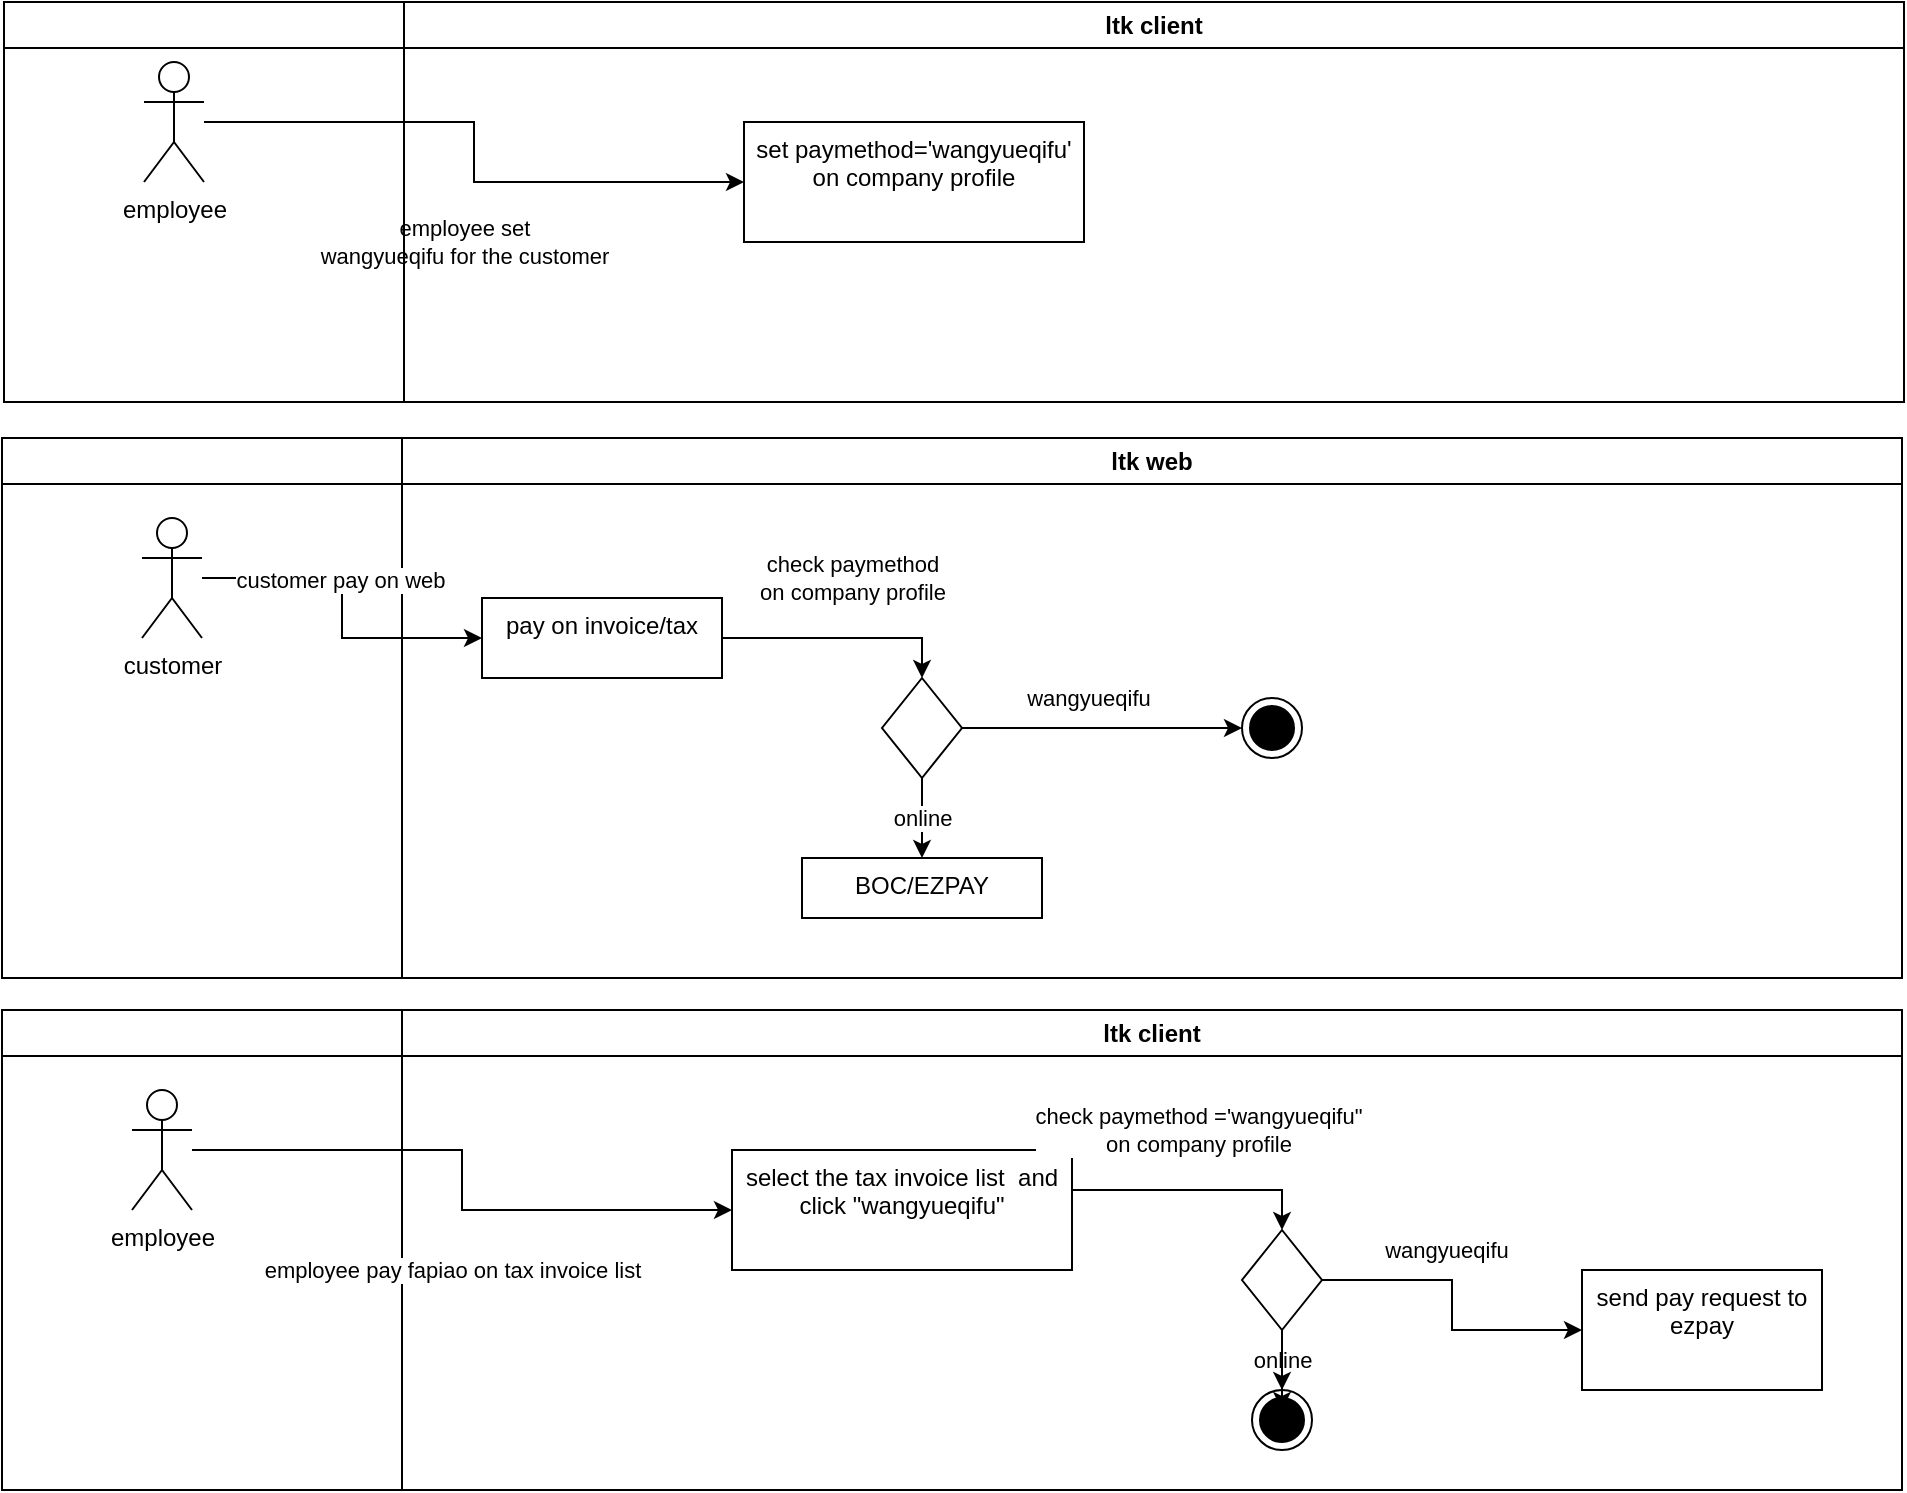 <mxfile version="21.5.0" type="github" pages="2">
  <diagram name="第 1 页" id="QOnTSSQmwPnzcd5Xkw5Z">
    <mxGraphModel dx="1687" dy="871" grid="0" gridSize="10" guides="0" tooltips="1" connect="0" arrows="1" fold="1" page="1" pageScale="1" pageWidth="10000" pageHeight="10000" math="0" shadow="0">
      <root>
        <mxCell id="0" />
        <mxCell id="1" parent="0" />
        <mxCell id="YfxHdZobSpgit8-oHWuQ-1" value="" style="swimlane;whiteSpace=wrap;html=1;" parent="1" vertex="1">
          <mxGeometry x="313" y="291" width="200" height="270" as="geometry" />
        </mxCell>
        <mxCell id="YfxHdZobSpgit8-oHWuQ-20" value="customer" style="shape=umlActor;verticalLabelPosition=bottom;verticalAlign=top;html=1;" parent="YfxHdZobSpgit8-oHWuQ-1" vertex="1">
          <mxGeometry x="70" y="40" width="30" height="60" as="geometry" />
        </mxCell>
        <mxCell id="YfxHdZobSpgit8-oHWuQ-2" value="ltk web" style="swimlane;whiteSpace=wrap;html=1;startSize=23;" parent="1" vertex="1">
          <mxGeometry x="513" y="291" width="750" height="270" as="geometry" />
        </mxCell>
        <mxCell id="YfxHdZobSpgit8-oHWuQ-27" value="check paymethod &lt;br&gt;on company profile" style="edgeStyle=orthogonalEdgeStyle;rounded=0;orthogonalLoop=1;jettySize=auto;html=1;" parent="YfxHdZobSpgit8-oHWuQ-2" source="YfxHdZobSpgit8-oHWuQ-24" target="YfxHdZobSpgit8-oHWuQ-26" edge="1">
          <mxGeometry x="0.071" y="30" relative="1" as="geometry">
            <Array as="points">
              <mxPoint x="220" y="100" />
              <mxPoint x="220" y="100" />
            </Array>
            <mxPoint as="offset" />
          </mxGeometry>
        </mxCell>
        <mxCell id="YfxHdZobSpgit8-oHWuQ-24" value="pay on invoice/tax" style="whiteSpace=wrap;html=1;verticalAlign=top;" parent="YfxHdZobSpgit8-oHWuQ-2" vertex="1">
          <mxGeometry x="40" y="80" width="120" height="40" as="geometry" />
        </mxCell>
        <mxCell id="YfxHdZobSpgit8-oHWuQ-30" value="online" style="edgeStyle=orthogonalEdgeStyle;rounded=0;orthogonalLoop=1;jettySize=auto;html=1;" parent="YfxHdZobSpgit8-oHWuQ-2" source="YfxHdZobSpgit8-oHWuQ-26" target="YfxHdZobSpgit8-oHWuQ-29" edge="1">
          <mxGeometry relative="1" as="geometry" />
        </mxCell>
        <mxCell id="YfxHdZobSpgit8-oHWuQ-34" value="" style="edgeStyle=orthogonalEdgeStyle;rounded=0;orthogonalLoop=1;jettySize=auto;html=1;entryX=0;entryY=0.5;entryDx=0;entryDy=0;" parent="YfxHdZobSpgit8-oHWuQ-2" source="YfxHdZobSpgit8-oHWuQ-26" target="YfxHdZobSpgit8-oHWuQ-35" edge="1">
          <mxGeometry relative="1" as="geometry">
            <mxPoint x="430" y="115" as="targetPoint" />
            <Array as="points" />
          </mxGeometry>
        </mxCell>
        <mxCell id="YfxHdZobSpgit8-oHWuQ-36" value="wangyueqifu" style="edgeLabel;html=1;align=center;verticalAlign=middle;resizable=0;points=[];" parent="YfxHdZobSpgit8-oHWuQ-34" vertex="1" connectable="0">
          <mxGeometry x="-0.407" y="1" relative="1" as="geometry">
            <mxPoint x="21" y="-14" as="offset" />
          </mxGeometry>
        </mxCell>
        <mxCell id="YfxHdZobSpgit8-oHWuQ-26" value="" style="rhombus;whiteSpace=wrap;html=1;verticalAlign=top;" parent="YfxHdZobSpgit8-oHWuQ-2" vertex="1">
          <mxGeometry x="240" y="120" width="40" height="50" as="geometry" />
        </mxCell>
        <mxCell id="YfxHdZobSpgit8-oHWuQ-28" style="edgeStyle=orthogonalEdgeStyle;rounded=0;orthogonalLoop=1;jettySize=auto;html=1;exitX=0.5;exitY=1;exitDx=0;exitDy=0;" parent="YfxHdZobSpgit8-oHWuQ-2" source="YfxHdZobSpgit8-oHWuQ-26" target="YfxHdZobSpgit8-oHWuQ-26" edge="1">
          <mxGeometry relative="1" as="geometry" />
        </mxCell>
        <mxCell id="YfxHdZobSpgit8-oHWuQ-29" value="BOC/EZPAY" style="whiteSpace=wrap;html=1;verticalAlign=top;" parent="YfxHdZobSpgit8-oHWuQ-2" vertex="1">
          <mxGeometry x="200" y="210" width="120" height="30" as="geometry" />
        </mxCell>
        <mxCell id="YfxHdZobSpgit8-oHWuQ-35" value="" style="ellipse;html=1;shape=endState;fillColor=strokeColor;" parent="YfxHdZobSpgit8-oHWuQ-2" vertex="1">
          <mxGeometry x="420" y="130" width="30" height="30" as="geometry" />
        </mxCell>
        <mxCell id="YfxHdZobSpgit8-oHWuQ-25" value="" style="edgeStyle=orthogonalEdgeStyle;rounded=0;orthogonalLoop=1;jettySize=auto;html=1;" parent="1" source="YfxHdZobSpgit8-oHWuQ-20" target="YfxHdZobSpgit8-oHWuQ-24" edge="1">
          <mxGeometry relative="1" as="geometry" />
        </mxCell>
        <mxCell id="YfxHdZobSpgit8-oHWuQ-44" value="customer pay on web" style="edgeLabel;html=1;align=center;verticalAlign=middle;resizable=0;points=[];" parent="YfxHdZobSpgit8-oHWuQ-25" vertex="1" connectable="0">
          <mxGeometry x="-0.165" y="-1" relative="1" as="geometry">
            <mxPoint as="offset" />
          </mxGeometry>
        </mxCell>
        <mxCell id="YfxHdZobSpgit8-oHWuQ-43" value="" style="edgeStyle=orthogonalEdgeStyle;rounded=0;orthogonalLoop=1;jettySize=auto;html=1;" parent="1" source="YfxHdZobSpgit8-oHWuQ-37" target="YfxHdZobSpgit8-oHWuQ-42" edge="1">
          <mxGeometry relative="1" as="geometry" />
        </mxCell>
        <mxCell id="YfxHdZobSpgit8-oHWuQ-45" value="employee set &lt;br&gt;wangyueqifu for the customer&lt;br&gt;" style="edgeLabel;html=1;align=center;verticalAlign=middle;resizable=0;points=[];" parent="YfxHdZobSpgit8-oHWuQ-43" vertex="1" connectable="0">
          <mxGeometry x="-0.474" y="-2" relative="1" as="geometry">
            <mxPoint x="51" y="58" as="offset" />
          </mxGeometry>
        </mxCell>
        <mxCell id="YfxHdZobSpgit8-oHWuQ-37" value="employee" style="shape=umlActor;verticalLabelPosition=bottom;verticalAlign=top;html=1;" parent="1" vertex="1">
          <mxGeometry x="384" y="103" width="30" height="60" as="geometry" />
        </mxCell>
        <mxCell id="YfxHdZobSpgit8-oHWuQ-40" value="" style="swimlane;whiteSpace=wrap;html=1;" parent="1" vertex="1">
          <mxGeometry x="314" y="73" width="200" height="200" as="geometry" />
        </mxCell>
        <mxCell id="YfxHdZobSpgit8-oHWuQ-41" value="ltk client" style="swimlane;whiteSpace=wrap;html=1;" parent="1" vertex="1">
          <mxGeometry x="514" y="73" width="750" height="200" as="geometry" />
        </mxCell>
        <mxCell id="YfxHdZobSpgit8-oHWuQ-42" value="set paymethod=&#39;wangyueqifu&#39; on company profile" style="whiteSpace=wrap;html=1;verticalAlign=top;" parent="YfxHdZobSpgit8-oHWuQ-41" vertex="1">
          <mxGeometry x="170" y="60" width="170" height="60" as="geometry" />
        </mxCell>
        <mxCell id="YfxHdZobSpgit8-oHWuQ-47" value="" style="swimlane;whiteSpace=wrap;html=1;" parent="1" vertex="1">
          <mxGeometry x="313" y="577" width="200" height="240" as="geometry" />
        </mxCell>
        <mxCell id="YfxHdZobSpgit8-oHWuQ-48" value="ltk client" style="swimlane;whiteSpace=wrap;html=1;" parent="1" vertex="1">
          <mxGeometry x="513" y="577" width="750" height="240" as="geometry" />
        </mxCell>
        <mxCell id="YfxHdZobSpgit8-oHWuQ-51" value="employee" style="shape=umlActor;verticalLabelPosition=bottom;verticalAlign=top;html=1;" parent="YfxHdZobSpgit8-oHWuQ-48" vertex="1">
          <mxGeometry x="-135" y="40" width="30" height="60" as="geometry" />
        </mxCell>
        <mxCell id="YfxHdZobSpgit8-oHWuQ-52" value="select the tax invoice list&amp;nbsp; and click &quot;wangyueqifu&quot;" style="whiteSpace=wrap;html=1;verticalAlign=top;" parent="YfxHdZobSpgit8-oHWuQ-48" vertex="1">
          <mxGeometry x="165" y="70" width="170" height="60" as="geometry" />
        </mxCell>
        <mxCell id="YfxHdZobSpgit8-oHWuQ-49" value="" style="edgeStyle=orthogonalEdgeStyle;rounded=0;orthogonalLoop=1;jettySize=auto;html=1;" parent="YfxHdZobSpgit8-oHWuQ-48" source="YfxHdZobSpgit8-oHWuQ-51" target="YfxHdZobSpgit8-oHWuQ-52" edge="1">
          <mxGeometry relative="1" as="geometry" />
        </mxCell>
        <mxCell id="YfxHdZobSpgit8-oHWuQ-50" value="employee pay fapiao on tax invoice list" style="edgeLabel;html=1;align=center;verticalAlign=middle;resizable=0;points=[];" parent="YfxHdZobSpgit8-oHWuQ-49" vertex="1" connectable="0">
          <mxGeometry x="-0.474" y="-2" relative="1" as="geometry">
            <mxPoint x="51" y="58" as="offset" />
          </mxGeometry>
        </mxCell>
        <mxCell id="YfxHdZobSpgit8-oHWuQ-54" value="check paymethod =&#39;wangyueqifu&quot;&lt;br&gt;on company profile" style="edgeStyle=orthogonalEdgeStyle;rounded=0;orthogonalLoop=1;jettySize=auto;html=1;exitX=1;exitY=0.5;exitDx=0;exitDy=0;" parent="1" source="YfxHdZobSpgit8-oHWuQ-52" target="YfxHdZobSpgit8-oHWuQ-57" edge="1">
          <mxGeometry x="0.071" y="30" relative="1" as="geometry">
            <mxPoint x="853" y="667" as="sourcePoint" />
            <Array as="points">
              <mxPoint x="848" y="667" />
              <mxPoint x="953" y="667" />
            </Array>
            <mxPoint as="offset" />
          </mxGeometry>
        </mxCell>
        <mxCell id="YfxHdZobSpgit8-oHWuQ-55" value="online" style="edgeStyle=orthogonalEdgeStyle;rounded=0;orthogonalLoop=1;jettySize=auto;html=1;" parent="1" source="YfxHdZobSpgit8-oHWuQ-60" edge="1">
          <mxGeometry relative="1" as="geometry">
            <mxPoint x="953" y="777" as="targetPoint" />
          </mxGeometry>
        </mxCell>
        <mxCell id="YfxHdZobSpgit8-oHWuQ-56" value="wangyueqifu" style="edgeLabel;html=1;align=center;verticalAlign=middle;resizable=0;points=[];" parent="1" vertex="1" connectable="0">
          <mxGeometry x="1035" y="697" as="geometry" />
        </mxCell>
        <mxCell id="YfxHdZobSpgit8-oHWuQ-65" value="" style="edgeStyle=orthogonalEdgeStyle;rounded=0;orthogonalLoop=1;jettySize=auto;html=1;" parent="1" source="YfxHdZobSpgit8-oHWuQ-57" target="YfxHdZobSpgit8-oHWuQ-64" edge="1">
          <mxGeometry relative="1" as="geometry" />
        </mxCell>
        <mxCell id="YfxHdZobSpgit8-oHWuQ-57" value="" style="rhombus;whiteSpace=wrap;html=1;verticalAlign=top;" parent="1" vertex="1">
          <mxGeometry x="933" y="687" width="40" height="50" as="geometry" />
        </mxCell>
        <mxCell id="YfxHdZobSpgit8-oHWuQ-61" value="" style="edgeStyle=orthogonalEdgeStyle;rounded=0;orthogonalLoop=1;jettySize=auto;html=1;" parent="1" source="YfxHdZobSpgit8-oHWuQ-57" target="YfxHdZobSpgit8-oHWuQ-60" edge="1">
          <mxGeometry relative="1" as="geometry">
            <mxPoint x="953" y="737" as="sourcePoint" />
            <mxPoint x="953" y="777" as="targetPoint" />
          </mxGeometry>
        </mxCell>
        <mxCell id="YfxHdZobSpgit8-oHWuQ-60" value="" style="ellipse;html=1;shape=endState;fillColor=strokeColor;" parent="1" vertex="1">
          <mxGeometry x="938" y="767" width="30" height="30" as="geometry" />
        </mxCell>
        <mxCell id="YfxHdZobSpgit8-oHWuQ-64" value="send pay request to ezpay" style="whiteSpace=wrap;html=1;verticalAlign=top;" parent="1" vertex="1">
          <mxGeometry x="1103" y="707" width="120" height="60" as="geometry" />
        </mxCell>
      </root>
    </mxGraphModel>
  </diagram>
  <diagram id="VXqxmV0sfSE91kFAPOje" name="第 2 页">
    <mxGraphModel dx="1687" dy="871" grid="0" gridSize="10" guides="1" tooltips="1" connect="1" arrows="1" fold="1" page="1" pageScale="1" pageWidth="10000" pageHeight="10000" math="0" shadow="0">
      <root>
        <mxCell id="0" />
        <mxCell id="1" parent="0" />
        <mxCell id="5-Cu4zkN_AArqsfCvLDR-1" value="" style="swimlane;whiteSpace=wrap;html=1;" vertex="1" parent="1">
          <mxGeometry x="320" y="280" width="200" height="270" as="geometry" />
        </mxCell>
        <mxCell id="5-Cu4zkN_AArqsfCvLDR-2" value="customer" style="shape=umlActor;verticalLabelPosition=bottom;verticalAlign=top;html=1;" vertex="1" parent="5-Cu4zkN_AArqsfCvLDR-1">
          <mxGeometry x="70" y="40" width="30" height="60" as="geometry" />
        </mxCell>
        <mxCell id="5-Cu4zkN_AArqsfCvLDR-3" value="ltk web" style="swimlane;whiteSpace=wrap;html=1;startSize=23;" vertex="1" parent="1">
          <mxGeometry x="520" y="280" width="750" height="270" as="geometry" />
        </mxCell>
        <mxCell id="5-Cu4zkN_AArqsfCvLDR-4" value="check paymethod &lt;br&gt;on company profile" style="edgeStyle=orthogonalEdgeStyle;rounded=0;orthogonalLoop=1;jettySize=auto;html=1;" edge="1" parent="5-Cu4zkN_AArqsfCvLDR-3" source="5-Cu4zkN_AArqsfCvLDR-5" target="5-Cu4zkN_AArqsfCvLDR-9">
          <mxGeometry x="0.071" y="30" relative="1" as="geometry">
            <Array as="points">
              <mxPoint x="220" y="100" />
              <mxPoint x="220" y="100" />
            </Array>
            <mxPoint as="offset" />
          </mxGeometry>
        </mxCell>
        <mxCell id="5-Cu4zkN_AArqsfCvLDR-5" value="pay on invoice/tax" style="whiteSpace=wrap;html=1;verticalAlign=top;" vertex="1" parent="5-Cu4zkN_AArqsfCvLDR-3">
          <mxGeometry x="40" y="80" width="120" height="40" as="geometry" />
        </mxCell>
        <mxCell id="5-Cu4zkN_AArqsfCvLDR-6" value="online" style="edgeStyle=orthogonalEdgeStyle;rounded=0;orthogonalLoop=1;jettySize=auto;html=1;" edge="1" parent="5-Cu4zkN_AArqsfCvLDR-3" source="5-Cu4zkN_AArqsfCvLDR-9" target="5-Cu4zkN_AArqsfCvLDR-11">
          <mxGeometry relative="1" as="geometry" />
        </mxCell>
        <mxCell id="5-Cu4zkN_AArqsfCvLDR-7" value="" style="edgeStyle=orthogonalEdgeStyle;rounded=0;orthogonalLoop=1;jettySize=auto;html=1;entryX=0;entryY=0.5;entryDx=0;entryDy=0;fontColor=#CCCCCC;strokeColor=#999999;" edge="1" parent="5-Cu4zkN_AArqsfCvLDR-3" source="5-Cu4zkN_AArqsfCvLDR-9" target="5-Cu4zkN_AArqsfCvLDR-12">
          <mxGeometry relative="1" as="geometry">
            <mxPoint x="430" y="115" as="targetPoint" />
            <Array as="points" />
          </mxGeometry>
        </mxCell>
        <mxCell id="5-Cu4zkN_AArqsfCvLDR-8" value="wangyueqifu" style="edgeLabel;html=1;align=center;verticalAlign=middle;resizable=0;points=[];fontColor=#CCCCCC;" vertex="1" connectable="0" parent="5-Cu4zkN_AArqsfCvLDR-7">
          <mxGeometry x="-0.407" y="1" relative="1" as="geometry">
            <mxPoint x="21" y="-14" as="offset" />
          </mxGeometry>
        </mxCell>
        <mxCell id="5-Cu4zkN_AArqsfCvLDR-9" value="" style="rhombus;whiteSpace=wrap;html=1;verticalAlign=top;" vertex="1" parent="5-Cu4zkN_AArqsfCvLDR-3">
          <mxGeometry x="240" y="120" width="40" height="50" as="geometry" />
        </mxCell>
        <mxCell id="5-Cu4zkN_AArqsfCvLDR-10" style="edgeStyle=orthogonalEdgeStyle;rounded=0;orthogonalLoop=1;jettySize=auto;html=1;exitX=0.5;exitY=1;exitDx=0;exitDy=0;" edge="1" parent="5-Cu4zkN_AArqsfCvLDR-3" source="5-Cu4zkN_AArqsfCvLDR-9" target="5-Cu4zkN_AArqsfCvLDR-9">
          <mxGeometry relative="1" as="geometry" />
        </mxCell>
        <mxCell id="5-Cu4zkN_AArqsfCvLDR-11" value="BOC/EZPAY" style="whiteSpace=wrap;html=1;verticalAlign=top;" vertex="1" parent="5-Cu4zkN_AArqsfCvLDR-3">
          <mxGeometry x="200" y="210" width="120" height="30" as="geometry" />
        </mxCell>
        <mxCell id="5-Cu4zkN_AArqsfCvLDR-12" value="" style="ellipse;html=1;shape=endState;fillColor=strokeColor;fontColor=#CCCCCC;strokeColor=#999999;" vertex="1" parent="5-Cu4zkN_AArqsfCvLDR-3">
          <mxGeometry x="420" y="130" width="30" height="30" as="geometry" />
        </mxCell>
        <mxCell id="5hda4A4tQYtA4arQF4cN-2" value="把wangyueqifu支付渠道取消。恢复为原来的（default, online, offline)" style="rounded=0;whiteSpace=wrap;html=1;fillColor=#fff2cc;strokeColor=#d6b656;" vertex="1" parent="5-Cu4zkN_AArqsfCvLDR-3">
          <mxGeometry x="460" y="40" width="150" height="100" as="geometry" />
        </mxCell>
        <mxCell id="5-Cu4zkN_AArqsfCvLDR-13" value="" style="edgeStyle=orthogonalEdgeStyle;rounded=0;orthogonalLoop=1;jettySize=auto;html=1;" edge="1" parent="1" source="5-Cu4zkN_AArqsfCvLDR-2" target="5-Cu4zkN_AArqsfCvLDR-5">
          <mxGeometry relative="1" as="geometry" />
        </mxCell>
        <mxCell id="5-Cu4zkN_AArqsfCvLDR-14" value="customer pay on web" style="edgeLabel;html=1;align=center;verticalAlign=middle;resizable=0;points=[];" vertex="1" connectable="0" parent="5-Cu4zkN_AArqsfCvLDR-13">
          <mxGeometry x="-0.165" y="-1" relative="1" as="geometry">
            <mxPoint as="offset" />
          </mxGeometry>
        </mxCell>
        <mxCell id="RCgA2Q_LunHN1vg0GoKm-1" value="" style="edgeStyle=orthogonalEdgeStyle;rounded=0;orthogonalLoop=1;jettySize=auto;html=1;fontColor=#999999;" edge="1" parent="1" source="RCgA2Q_LunHN1vg0GoKm-3" target="RCgA2Q_LunHN1vg0GoKm-6">
          <mxGeometry relative="1" as="geometry" />
        </mxCell>
        <mxCell id="RCgA2Q_LunHN1vg0GoKm-2" value="employee set &lt;br&gt;wangyueqifu for the customer&lt;br&gt;" style="edgeLabel;html=1;align=center;verticalAlign=middle;resizable=0;points=[];fontColor=#999999;" vertex="1" connectable="0" parent="RCgA2Q_LunHN1vg0GoKm-1">
          <mxGeometry x="-0.474" y="-2" relative="1" as="geometry">
            <mxPoint x="51" y="58" as="offset" />
          </mxGeometry>
        </mxCell>
        <mxCell id="RCgA2Q_LunHN1vg0GoKm-3" value="employee" style="shape=umlActor;verticalLabelPosition=bottom;verticalAlign=top;html=1;fontColor=#999999;" vertex="1" parent="1">
          <mxGeometry x="390" y="90" width="30" height="60" as="geometry" />
        </mxCell>
        <mxCell id="RCgA2Q_LunHN1vg0GoKm-4" value="" style="swimlane;whiteSpace=wrap;html=1;fontColor=#999999;" vertex="1" parent="1">
          <mxGeometry x="320" y="60" width="200" height="200" as="geometry" />
        </mxCell>
        <mxCell id="RCgA2Q_LunHN1vg0GoKm-5" value="ltk client" style="swimlane;whiteSpace=wrap;html=1;fontColor=#999999;" vertex="1" parent="1">
          <mxGeometry x="520" y="60" width="750" height="200" as="geometry" />
        </mxCell>
        <mxCell id="RCgA2Q_LunHN1vg0GoKm-6" value="set paymethod=&#39;wangyueqifu&#39; on company profile" style="whiteSpace=wrap;html=1;verticalAlign=top;fontColor=#999999;" vertex="1" parent="RCgA2Q_LunHN1vg0GoKm-5">
          <mxGeometry x="170" y="60" width="170" height="60" as="geometry" />
        </mxCell>
        <mxCell id="RCgA2Q_LunHN1vg0GoKm-21" value="取消这个功能，业务不需要再设置wangyueqifu" style="rounded=0;whiteSpace=wrap;html=1;fillColor=#fff2cc;strokeColor=#d6b656;" vertex="1" parent="RCgA2Q_LunHN1vg0GoKm-5">
          <mxGeometry x="470" y="50" width="150" height="100" as="geometry" />
        </mxCell>
        <mxCell id="RCgA2Q_LunHN1vg0GoKm-7" value="" style="swimlane;whiteSpace=wrap;html=1;" vertex="1" parent="1">
          <mxGeometry x="320" y="570" width="200" height="260" as="geometry" />
        </mxCell>
        <mxCell id="RCgA2Q_LunHN1vg0GoKm-8" value="ltk client" style="swimlane;whiteSpace=wrap;html=1;" vertex="1" parent="1">
          <mxGeometry x="520" y="570" width="750" height="260" as="geometry" />
        </mxCell>
        <mxCell id="RCgA2Q_LunHN1vg0GoKm-9" value="employee" style="shape=umlActor;verticalLabelPosition=bottom;verticalAlign=top;html=1;" vertex="1" parent="RCgA2Q_LunHN1vg0GoKm-8">
          <mxGeometry x="-135" y="40" width="30" height="60" as="geometry" />
        </mxCell>
        <mxCell id="RCgA2Q_LunHN1vg0GoKm-10" value="select the tax invoice list&amp;nbsp; and click &quot;wangyueqifu&quot;" style="whiteSpace=wrap;html=1;verticalAlign=top;" vertex="1" parent="RCgA2Q_LunHN1vg0GoKm-8">
          <mxGeometry x="165" y="70" width="170" height="60" as="geometry" />
        </mxCell>
        <mxCell id="RCgA2Q_LunHN1vg0GoKm-11" value="" style="edgeStyle=orthogonalEdgeStyle;rounded=0;orthogonalLoop=1;jettySize=auto;html=1;" edge="1" parent="RCgA2Q_LunHN1vg0GoKm-8" source="RCgA2Q_LunHN1vg0GoKm-9" target="RCgA2Q_LunHN1vg0GoKm-10">
          <mxGeometry relative="1" as="geometry" />
        </mxCell>
        <mxCell id="RCgA2Q_LunHN1vg0GoKm-12" value="employee pay fapiao on tax invoice list" style="edgeLabel;html=1;align=center;verticalAlign=middle;resizable=0;points=[];" vertex="1" connectable="0" parent="RCgA2Q_LunHN1vg0GoKm-11">
          <mxGeometry x="-0.474" y="-2" relative="1" as="geometry">
            <mxPoint x="51" y="58" as="offset" />
          </mxGeometry>
        </mxCell>
        <mxCell id="RCgA2Q_LunHN1vg0GoKm-22" value="业务发起网约启付，客户白名单从ezpay这里获取。" style="rounded=0;whiteSpace=wrap;html=1;fillColor=#fff2cc;strokeColor=#d6b656;" vertex="1" parent="RCgA2Q_LunHN1vg0GoKm-8">
          <mxGeometry x="150" y="140" width="150" height="100" as="geometry" />
        </mxCell>
        <mxCell id="RCgA2Q_LunHN1vg0GoKm-13" value="check wangyueqifu&amp;nbsp; config from ezpay" style="edgeStyle=orthogonalEdgeStyle;rounded=0;orthogonalLoop=1;jettySize=auto;html=1;exitX=1;exitY=0.5;exitDx=0;exitDy=0;strokeColor=#FF0000;fontColor=#FF0000;" edge="1" parent="1" source="RCgA2Q_LunHN1vg0GoKm-10" target="RCgA2Q_LunHN1vg0GoKm-17">
          <mxGeometry x="0.704" y="58" relative="1" as="geometry">
            <mxPoint x="860" y="660" as="sourcePoint" />
            <Array as="points">
              <mxPoint x="855" y="660" />
              <mxPoint x="960" y="660" />
            </Array>
            <mxPoint x="-8" y="-30" as="offset" />
          </mxGeometry>
        </mxCell>
        <mxCell id="RCgA2Q_LunHN1vg0GoKm-14" value="online" style="edgeStyle=orthogonalEdgeStyle;rounded=0;orthogonalLoop=1;jettySize=auto;html=1;" edge="1" parent="1" source="RCgA2Q_LunHN1vg0GoKm-19">
          <mxGeometry relative="1" as="geometry">
            <mxPoint x="960" y="770" as="targetPoint" />
          </mxGeometry>
        </mxCell>
        <mxCell id="RCgA2Q_LunHN1vg0GoKm-15" value="wangyueqifu" style="edgeLabel;html=1;align=center;verticalAlign=middle;resizable=0;points=[];" vertex="1" connectable="0" parent="1">
          <mxGeometry x="1042" y="690" as="geometry" />
        </mxCell>
        <mxCell id="RCgA2Q_LunHN1vg0GoKm-16" value="" style="edgeStyle=orthogonalEdgeStyle;rounded=0;orthogonalLoop=1;jettySize=auto;html=1;" edge="1" parent="1" source="RCgA2Q_LunHN1vg0GoKm-17" target="RCgA2Q_LunHN1vg0GoKm-20">
          <mxGeometry relative="1" as="geometry" />
        </mxCell>
        <mxCell id="RCgA2Q_LunHN1vg0GoKm-17" value="" style="rhombus;whiteSpace=wrap;html=1;verticalAlign=top;" vertex="1" parent="1">
          <mxGeometry x="940" y="680" width="40" height="50" as="geometry" />
        </mxCell>
        <mxCell id="RCgA2Q_LunHN1vg0GoKm-18" value="" style="edgeStyle=orthogonalEdgeStyle;rounded=0;orthogonalLoop=1;jettySize=auto;html=1;" edge="1" parent="1" source="RCgA2Q_LunHN1vg0GoKm-17" target="RCgA2Q_LunHN1vg0GoKm-19">
          <mxGeometry relative="1" as="geometry">
            <mxPoint x="960" y="730" as="sourcePoint" />
            <mxPoint x="960" y="770" as="targetPoint" />
          </mxGeometry>
        </mxCell>
        <mxCell id="RCgA2Q_LunHN1vg0GoKm-19" value="" style="ellipse;html=1;shape=endState;fillColor=strokeColor;" vertex="1" parent="1">
          <mxGeometry x="945" y="760" width="30" height="30" as="geometry" />
        </mxCell>
        <mxCell id="RCgA2Q_LunHN1vg0GoKm-20" value="send pay request to ezpay" style="whiteSpace=wrap;html=1;verticalAlign=top;" vertex="1" parent="1">
          <mxGeometry x="1110" y="700" width="120" height="60" as="geometry" />
        </mxCell>
      </root>
    </mxGraphModel>
  </diagram>
</mxfile>
